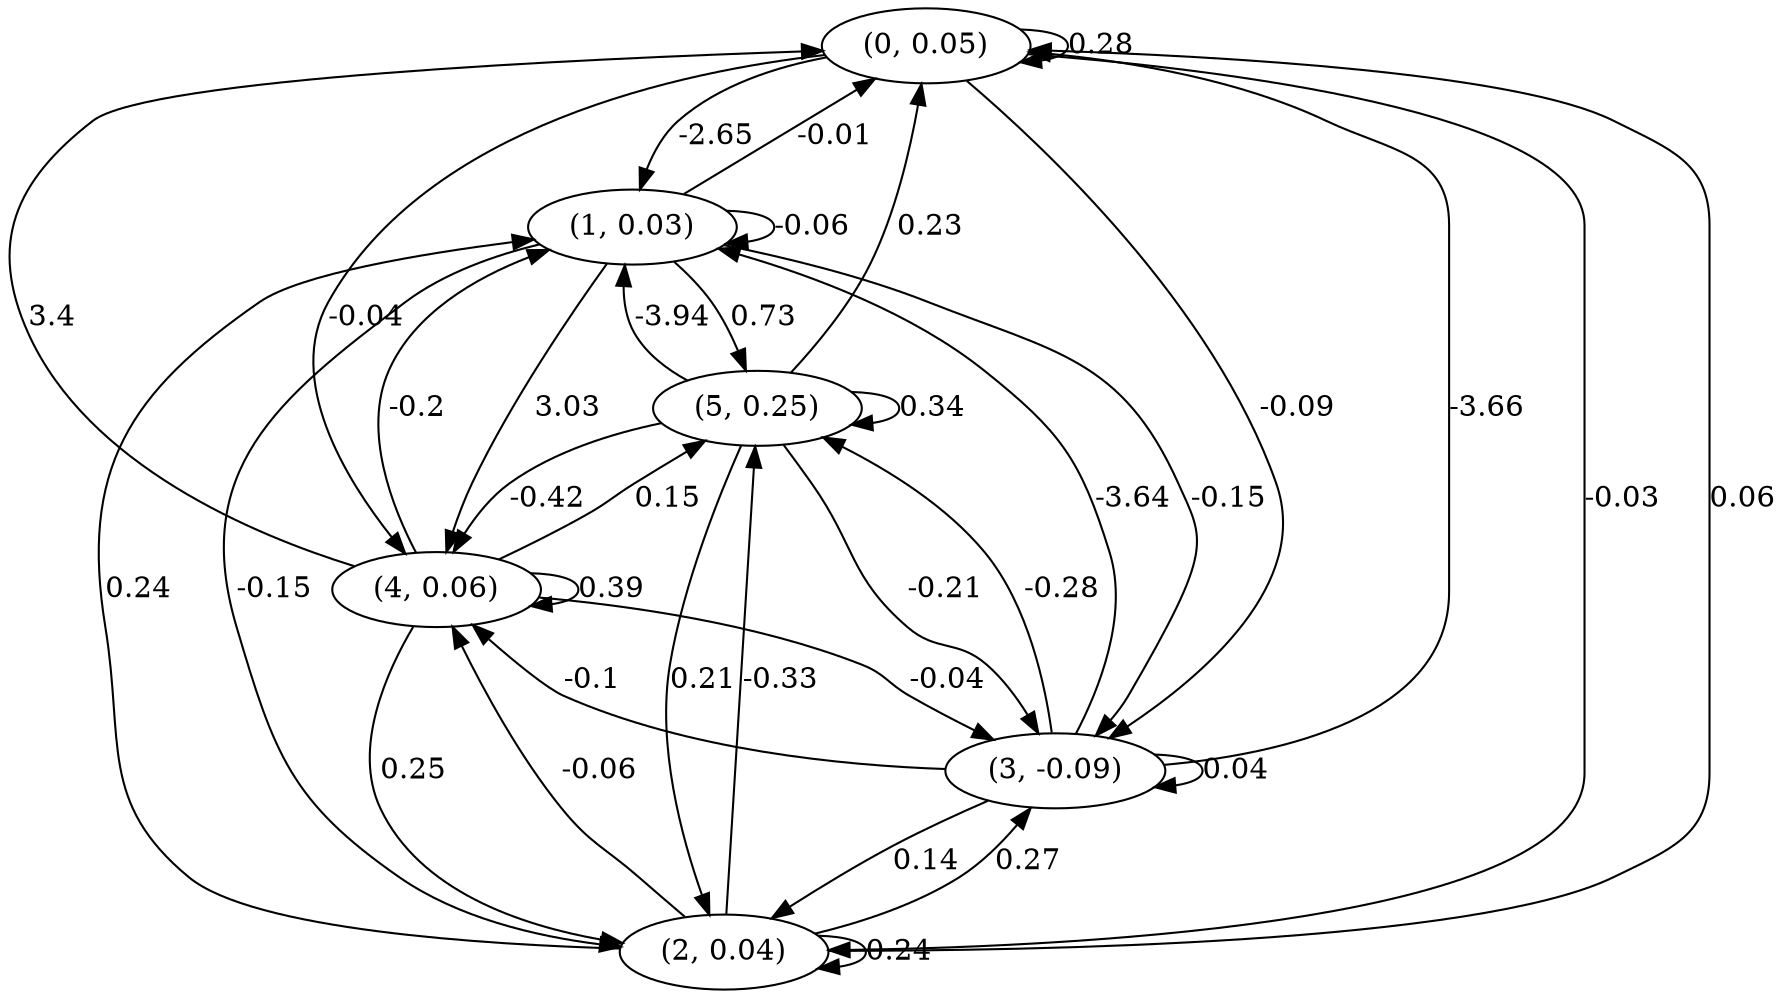 digraph {
    0 [ label = "(0, 0.05)" ]
    1 [ label = "(1, 0.03)" ]
    2 [ label = "(2, 0.04)" ]
    3 [ label = "(3, -0.09)" ]
    4 [ label = "(4, 0.06)" ]
    5 [ label = "(5, 0.25)" ]
    0 -> 0 [ label = "0.28" ]
    1 -> 1 [ label = "-0.06" ]
    2 -> 2 [ label = "0.24" ]
    3 -> 3 [ label = "0.04" ]
    4 -> 4 [ label = "0.39" ]
    5 -> 5 [ label = "0.34" ]
    1 -> 0 [ label = "-0.01" ]
    2 -> 0 [ label = "0.06" ]
    3 -> 0 [ label = "-3.66" ]
    4 -> 0 [ label = "3.4" ]
    5 -> 0 [ label = "0.23" ]
    0 -> 1 [ label = "-2.65" ]
    2 -> 1 [ label = "0.24" ]
    3 -> 1 [ label = "-3.64" ]
    4 -> 1 [ label = "-0.2" ]
    5 -> 1 [ label = "-3.94" ]
    0 -> 2 [ label = "-0.03" ]
    1 -> 2 [ label = "-0.15" ]
    3 -> 2 [ label = "0.14" ]
    4 -> 2 [ label = "0.25" ]
    5 -> 2 [ label = "0.21" ]
    0 -> 3 [ label = "-0.09" ]
    1 -> 3 [ label = "-0.15" ]
    2 -> 3 [ label = "0.27" ]
    4 -> 3 [ label = "-0.04" ]
    5 -> 3 [ label = "-0.21" ]
    0 -> 4 [ label = "-0.04" ]
    1 -> 4 [ label = "3.03" ]
    2 -> 4 [ label = "-0.06" ]
    3 -> 4 [ label = "-0.1" ]
    5 -> 4 [ label = "-0.42" ]
    1 -> 5 [ label = "0.73" ]
    2 -> 5 [ label = "-0.33" ]
    3 -> 5 [ label = "-0.28" ]
    4 -> 5 [ label = "0.15" ]
}

